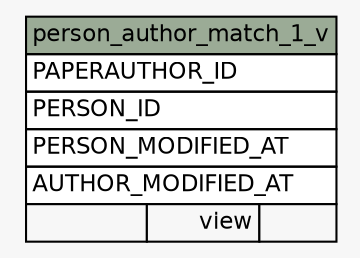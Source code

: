 // dot 2.38.0 on Windows 10 10.0
// SchemaSpy rev Unknown
digraph "person_author_match_1_v" {
  graph [
    rankdir="RL"
    bgcolor="#f7f7f7"
    nodesep="0.18"
    ranksep="0.46"
    fontname="Helvetica"
    fontsize="11"
  ];
  node [
    fontname="Helvetica"
    fontsize="11"
    shape="plaintext"
  ];
  edge [
    arrowsize="0.8"
  ];
  "person_author_match_1_v" [
    label=<
    <TABLE BORDER="0" CELLBORDER="1" CELLSPACING="0" BGCOLOR="#ffffff">
      <TR><TD COLSPAN="3" BGCOLOR="#9bab96" ALIGN="CENTER">person_author_match_1_v</TD></TR>
      <TR><TD PORT="PAPERAUTHOR_ID" COLSPAN="3" ALIGN="LEFT">PAPERAUTHOR_ID</TD></TR>
      <TR><TD PORT="PERSON_ID" COLSPAN="3" ALIGN="LEFT">PERSON_ID</TD></TR>
      <TR><TD PORT="PERSON_MODIFIED_AT" COLSPAN="3" ALIGN="LEFT">PERSON_MODIFIED_AT</TD></TR>
      <TR><TD PORT="AUTHOR_MODIFIED_AT" COLSPAN="3" ALIGN="LEFT">AUTHOR_MODIFIED_AT</TD></TR>
      <TR><TD ALIGN="LEFT" BGCOLOR="#f7f7f7">  </TD><TD ALIGN="RIGHT" BGCOLOR="#f7f7f7">view</TD><TD ALIGN="RIGHT" BGCOLOR="#f7f7f7">  </TD></TR>
    </TABLE>>
    URL="tables/person_author_match_1_v.html"
    tooltip="person_author_match_1_v"
  ];
}
